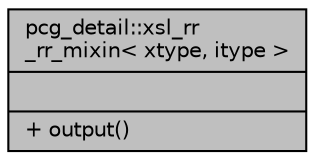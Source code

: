 digraph "pcg_detail::xsl_rr_rr_mixin&lt; xtype, itype &gt;"
{
 // LATEX_PDF_SIZE
  edge [fontname="Helvetica",fontsize="10",labelfontname="Helvetica",labelfontsize="10"];
  node [fontname="Helvetica",fontsize="10",shape=record];
  Node1 [label="{pcg_detail::xsl_rr\l_rr_mixin\< xtype, itype \>\n||+ output()\l}",height=0.2,width=0.4,color="black", fillcolor="grey75", style="filled", fontcolor="black",tooltip=" "];
}

